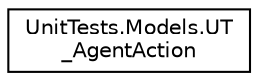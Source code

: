 digraph "Graphical Class Hierarchy"
{
 // LATEX_PDF_SIZE
  edge [fontname="Helvetica",fontsize="10",labelfontname="Helvetica",labelfontsize="10"];
  node [fontname="Helvetica",fontsize="10",shape=record];
  rankdir="LR";
  Node0 [label="UnitTests.Models.UT\l_AgentAction",height=0.2,width=0.4,color="black", fillcolor="white", style="filled",URL="$class_unit_tests_1_1_models_1_1_u_t___agent_action.html",tooltip=" "];
}
